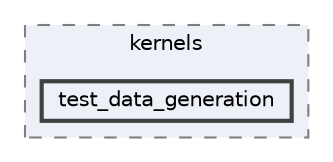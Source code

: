 digraph "Arduino/GetStartedWithMachineLearningOnArduino/tflite-micro-main/tensorflow/lite/micro/kernels/test_data_generation"
{
 // LATEX_PDF_SIZE
  bgcolor="transparent";
  edge [fontname=Helvetica,fontsize=10,labelfontname=Helvetica,labelfontsize=10];
  node [fontname=Helvetica,fontsize=10,shape=box,height=0.2,width=0.4];
  compound=true
  subgraph clusterdir_b6c0238bf43bfd1d4dcb41e0547317f7 {
    graph [ bgcolor="#edf0f7", pencolor="grey50", label="kernels", fontname=Helvetica,fontsize=10 style="filled,dashed", URL="dir_b6c0238bf43bfd1d4dcb41e0547317f7.html",tooltip=""]
  dir_36a851af2dd219bb82fe9d6f4c0197d9 [label="test_data_generation", fillcolor="#edf0f7", color="grey25", style="filled,bold", URL="dir_36a851af2dd219bb82fe9d6f4c0197d9.html",tooltip=""];
  }
}
